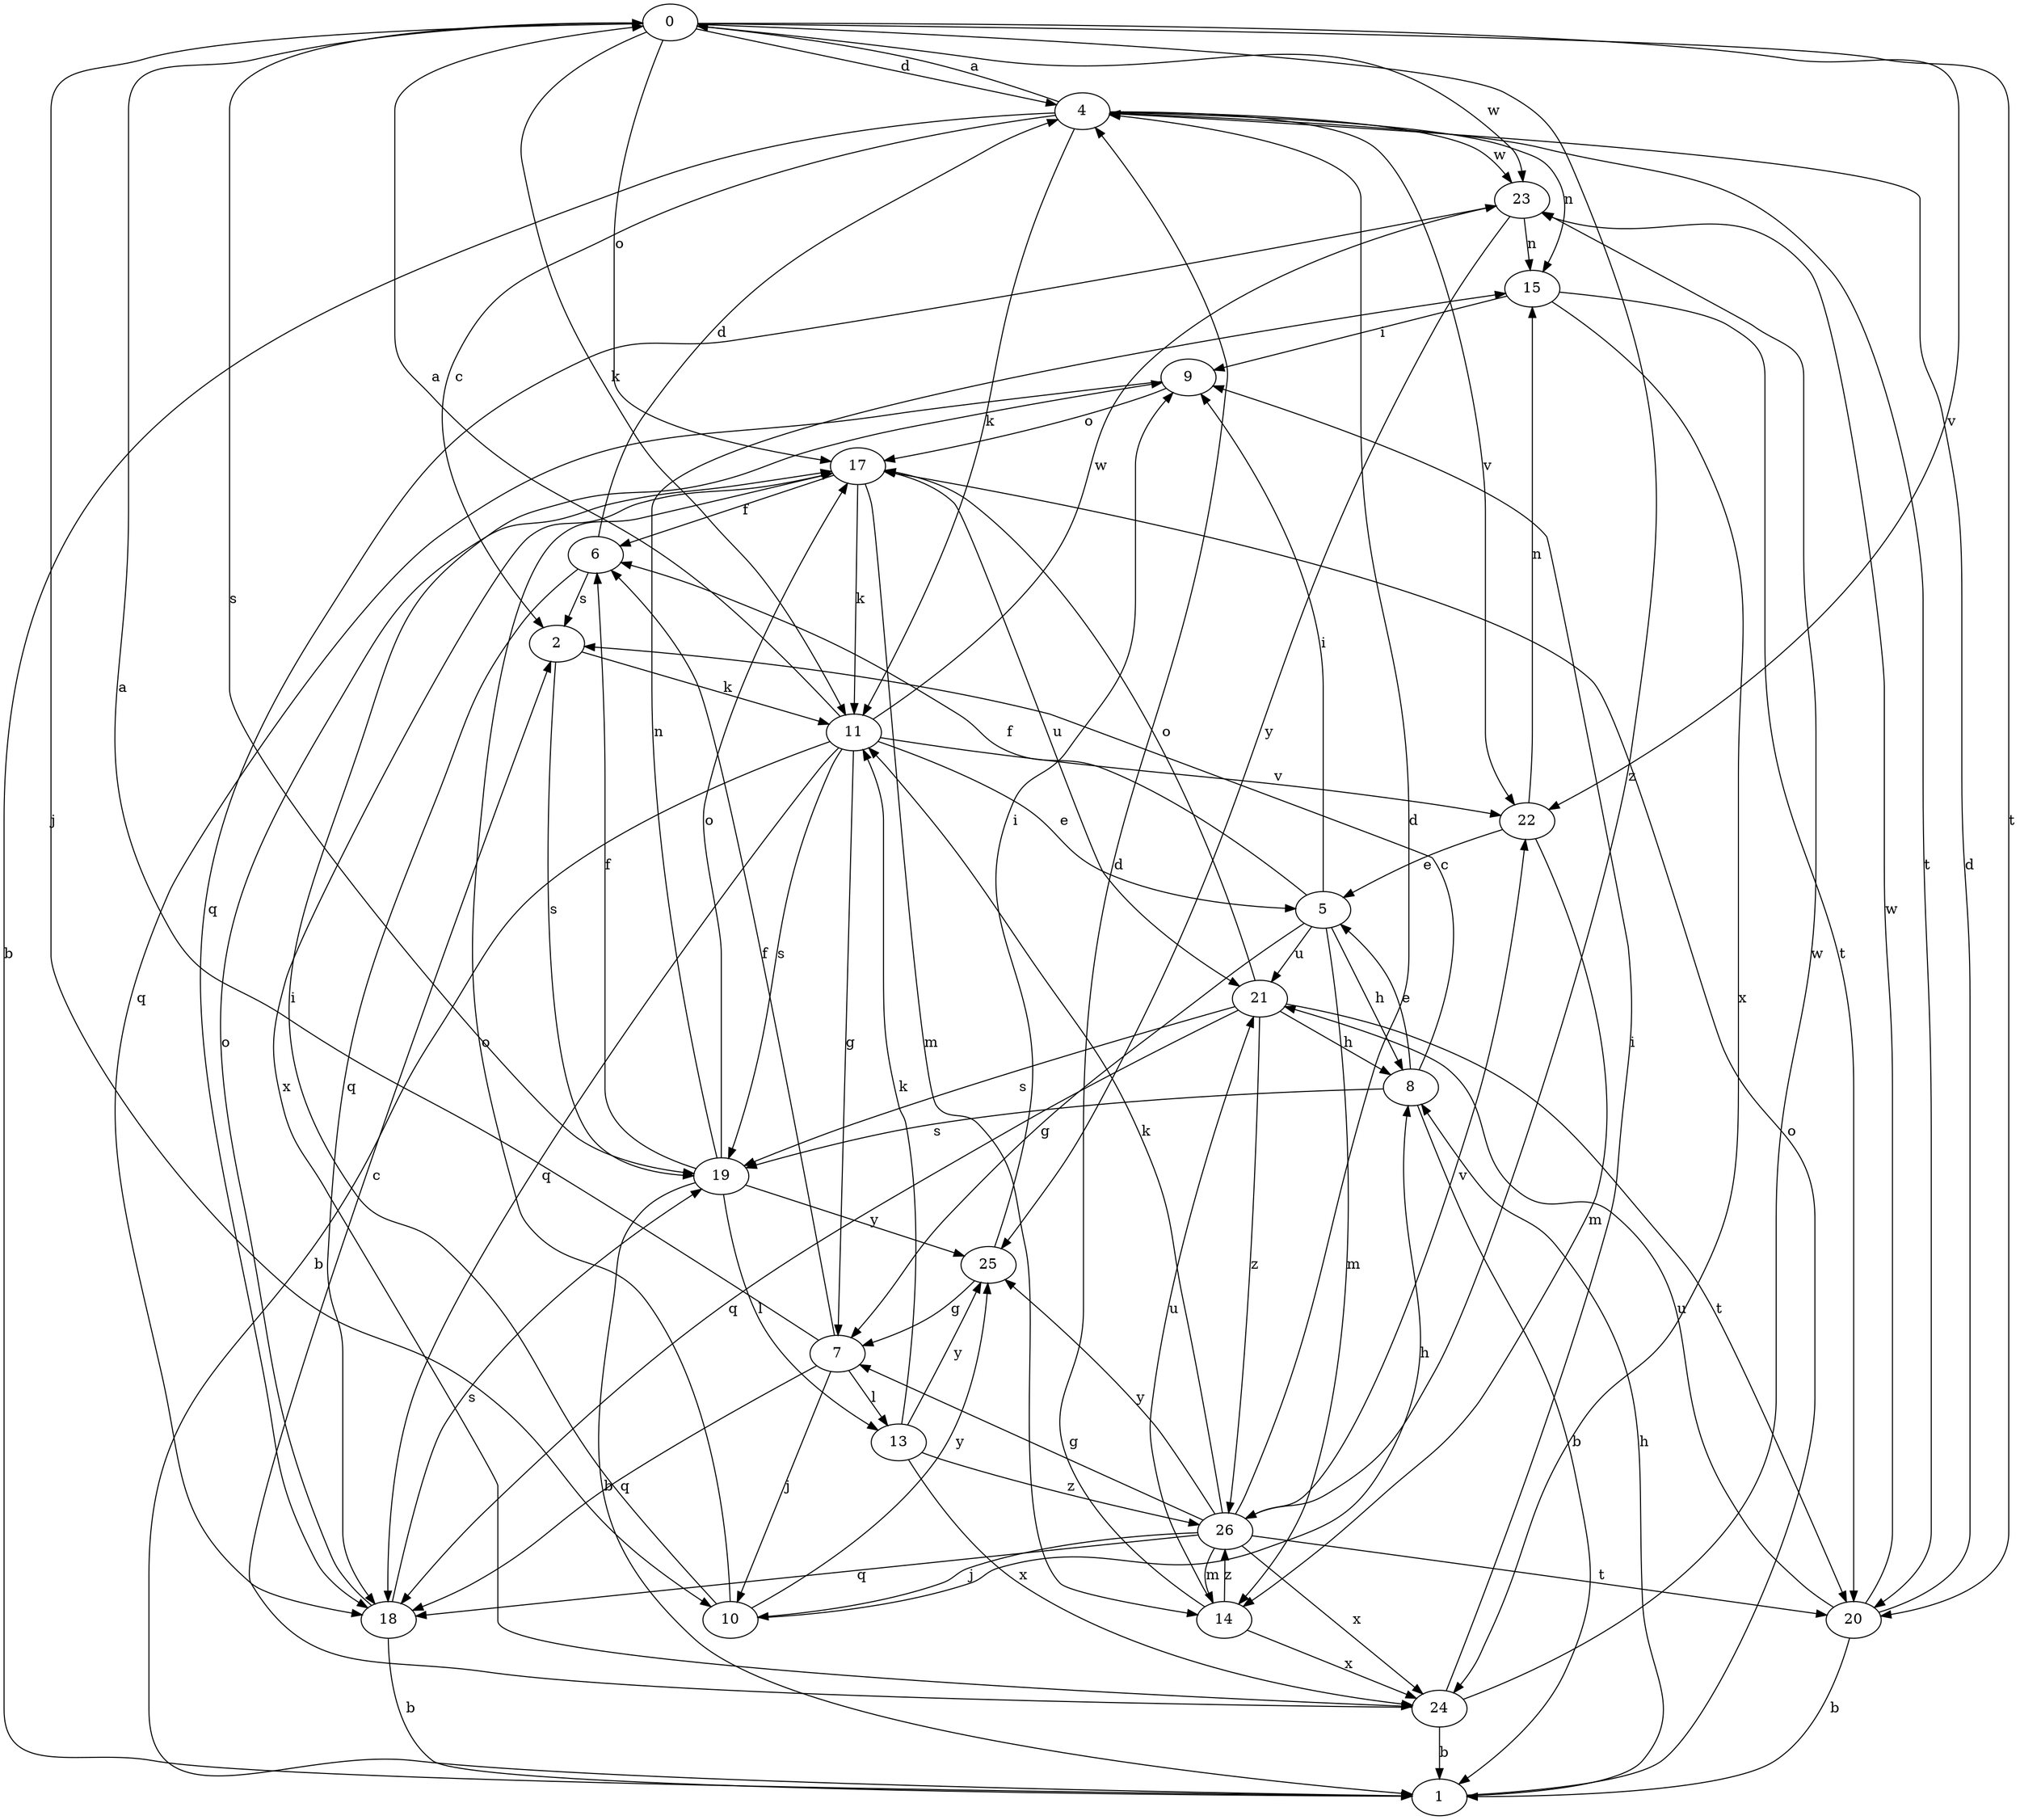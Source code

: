strict digraph  {
0;
1;
2;
4;
5;
6;
7;
8;
9;
10;
11;
13;
14;
15;
17;
18;
19;
20;
21;
22;
23;
24;
25;
26;
0 -> 4  [label=d];
0 -> 10  [label=j];
0 -> 11  [label=k];
0 -> 17  [label=o];
0 -> 19  [label=s];
0 -> 20  [label=t];
0 -> 22  [label=v];
0 -> 23  [label=w];
0 -> 26  [label=z];
1 -> 8  [label=h];
1 -> 17  [label=o];
2 -> 11  [label=k];
2 -> 19  [label=s];
4 -> 0  [label=a];
4 -> 1  [label=b];
4 -> 2  [label=c];
4 -> 11  [label=k];
4 -> 15  [label=n];
4 -> 20  [label=t];
4 -> 22  [label=v];
4 -> 23  [label=w];
5 -> 6  [label=f];
5 -> 7  [label=g];
5 -> 8  [label=h];
5 -> 9  [label=i];
5 -> 14  [label=m];
5 -> 21  [label=u];
6 -> 4  [label=d];
6 -> 18  [label=q];
6 -> 2  [label=s];
7 -> 0  [label=a];
7 -> 6  [label=f];
7 -> 10  [label=j];
7 -> 13  [label=l];
7 -> 18  [label=q];
8 -> 1  [label=b];
8 -> 2  [label=c];
8 -> 5  [label=e];
8 -> 19  [label=s];
9 -> 17  [label=o];
9 -> 18  [label=q];
10 -> 8  [label=h];
10 -> 9  [label=i];
10 -> 17  [label=o];
10 -> 25  [label=y];
11 -> 0  [label=a];
11 -> 1  [label=b];
11 -> 5  [label=e];
11 -> 7  [label=g];
11 -> 18  [label=q];
11 -> 19  [label=s];
11 -> 22  [label=v];
11 -> 23  [label=w];
13 -> 11  [label=k];
13 -> 24  [label=x];
13 -> 25  [label=y];
13 -> 26  [label=z];
14 -> 4  [label=d];
14 -> 21  [label=u];
14 -> 24  [label=x];
14 -> 26  [label=z];
15 -> 9  [label=i];
15 -> 20  [label=t];
15 -> 24  [label=x];
17 -> 6  [label=f];
17 -> 11  [label=k];
17 -> 14  [label=m];
17 -> 21  [label=u];
17 -> 24  [label=x];
18 -> 1  [label=b];
18 -> 17  [label=o];
18 -> 19  [label=s];
19 -> 1  [label=b];
19 -> 6  [label=f];
19 -> 13  [label=l];
19 -> 15  [label=n];
19 -> 17  [label=o];
19 -> 25  [label=y];
20 -> 1  [label=b];
20 -> 4  [label=d];
20 -> 21  [label=u];
20 -> 23  [label=w];
21 -> 8  [label=h];
21 -> 17  [label=o];
21 -> 18  [label=q];
21 -> 19  [label=s];
21 -> 20  [label=t];
21 -> 26  [label=z];
22 -> 5  [label=e];
22 -> 14  [label=m];
22 -> 15  [label=n];
23 -> 15  [label=n];
23 -> 18  [label=q];
23 -> 25  [label=y];
24 -> 1  [label=b];
24 -> 2  [label=c];
24 -> 9  [label=i];
24 -> 23  [label=w];
25 -> 7  [label=g];
25 -> 9  [label=i];
26 -> 4  [label=d];
26 -> 7  [label=g];
26 -> 10  [label=j];
26 -> 11  [label=k];
26 -> 14  [label=m];
26 -> 18  [label=q];
26 -> 20  [label=t];
26 -> 22  [label=v];
26 -> 24  [label=x];
26 -> 25  [label=y];
}
